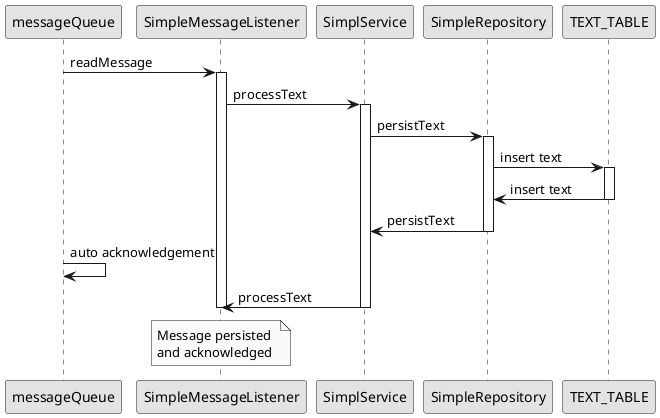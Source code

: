 @startuml
skinparam monochrome true

participant "messageQueue" as mq
participant "SimpleMessageListener" as sml
participant "SimplService" as ss
participant "SimpleRepository" as sr
participant "TEXT_TABLE" as tt

mq -> sml : readMessage
activate sml

sml -> ss : processText
activate ss

ss -> sr : persistText
activate sr

sr -> tt : insert text
activate tt

sr <- tt : insert text
deactivate tt


ss <- sr : persistText
deactivate sr

mq -> mq : auto acknowledgement

sml <- ss : processText
deactivate ss

deactivate sml
note over sml
  Message persisted
  and acknowledged 
end note
@enduml